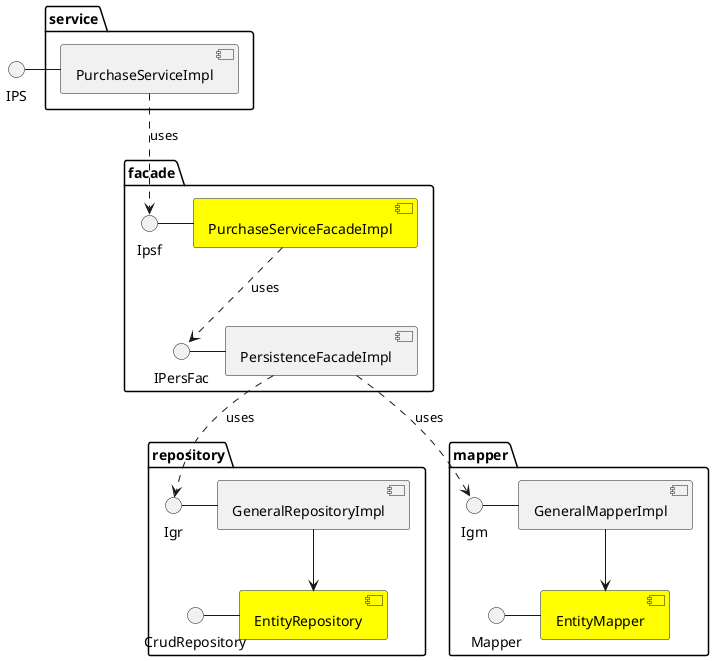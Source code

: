 @startuml

() IPS

package "service" {
	IPS - [PurchaseServiceImpl]
}

package "facade" {
	IPersFac - [PersistenceFacadeImpl]
    
    [PurchaseServiceFacadeImpl] #Yellow
	Ipsf - [PurchaseServiceFacadeImpl] 
    [PurchaseServiceImpl] ..> Ipsf : uses
    [PurchaseServiceFacadeImpl] ..> IPersFac : uses

}

package "repository" {

	Igr - [GeneralRepositoryImpl]
    [PersistenceFacadeImpl] ..> Igr : uses
    [EntityRepository] #Yellow
    CrudRepository - [EntityRepository]
    [GeneralRepositoryImpl] --> [EntityRepository]
}

package "mapper" {
	Igm - [GeneralMapperImpl]
	[PersistenceFacadeImpl] ..> Igm : uses
    [EntityMapper] #Yellow
    Mapper - [EntityMapper]
    [GeneralMapperImpl] --> [EntityMapper]



}





@enduml